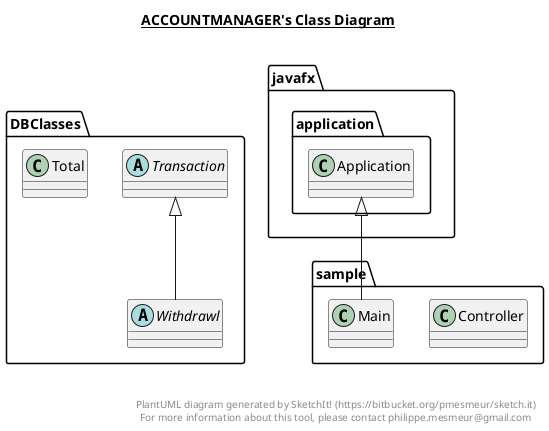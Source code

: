 @startuml

title __ACCOUNTMANAGER's Class Diagram__\n

  namespace DBClasses {
    class DBClasses.Total {
    }
  }
  

  namespace DBClasses {
    abstract class DBClasses.Transaction {
    }
  }
  

  namespace DBClasses {
    abstract class DBClasses.Withdrawl {
    }
  }
  

  namespace sample {
    class sample.Controller {
    }
  }
  

  namespace sample {
    class sample.Main {
    }
  }
  

  DBClasses.Withdrawl -up-|> DBClasses.Transaction
  sample.Main -up-|> javafx.application.Application


right footer


PlantUML diagram generated by SketchIt! (https://bitbucket.org/pmesmeur/sketch.it)
For more information about this tool, please contact philippe.mesmeur@gmail.com
endfooter

@enduml
